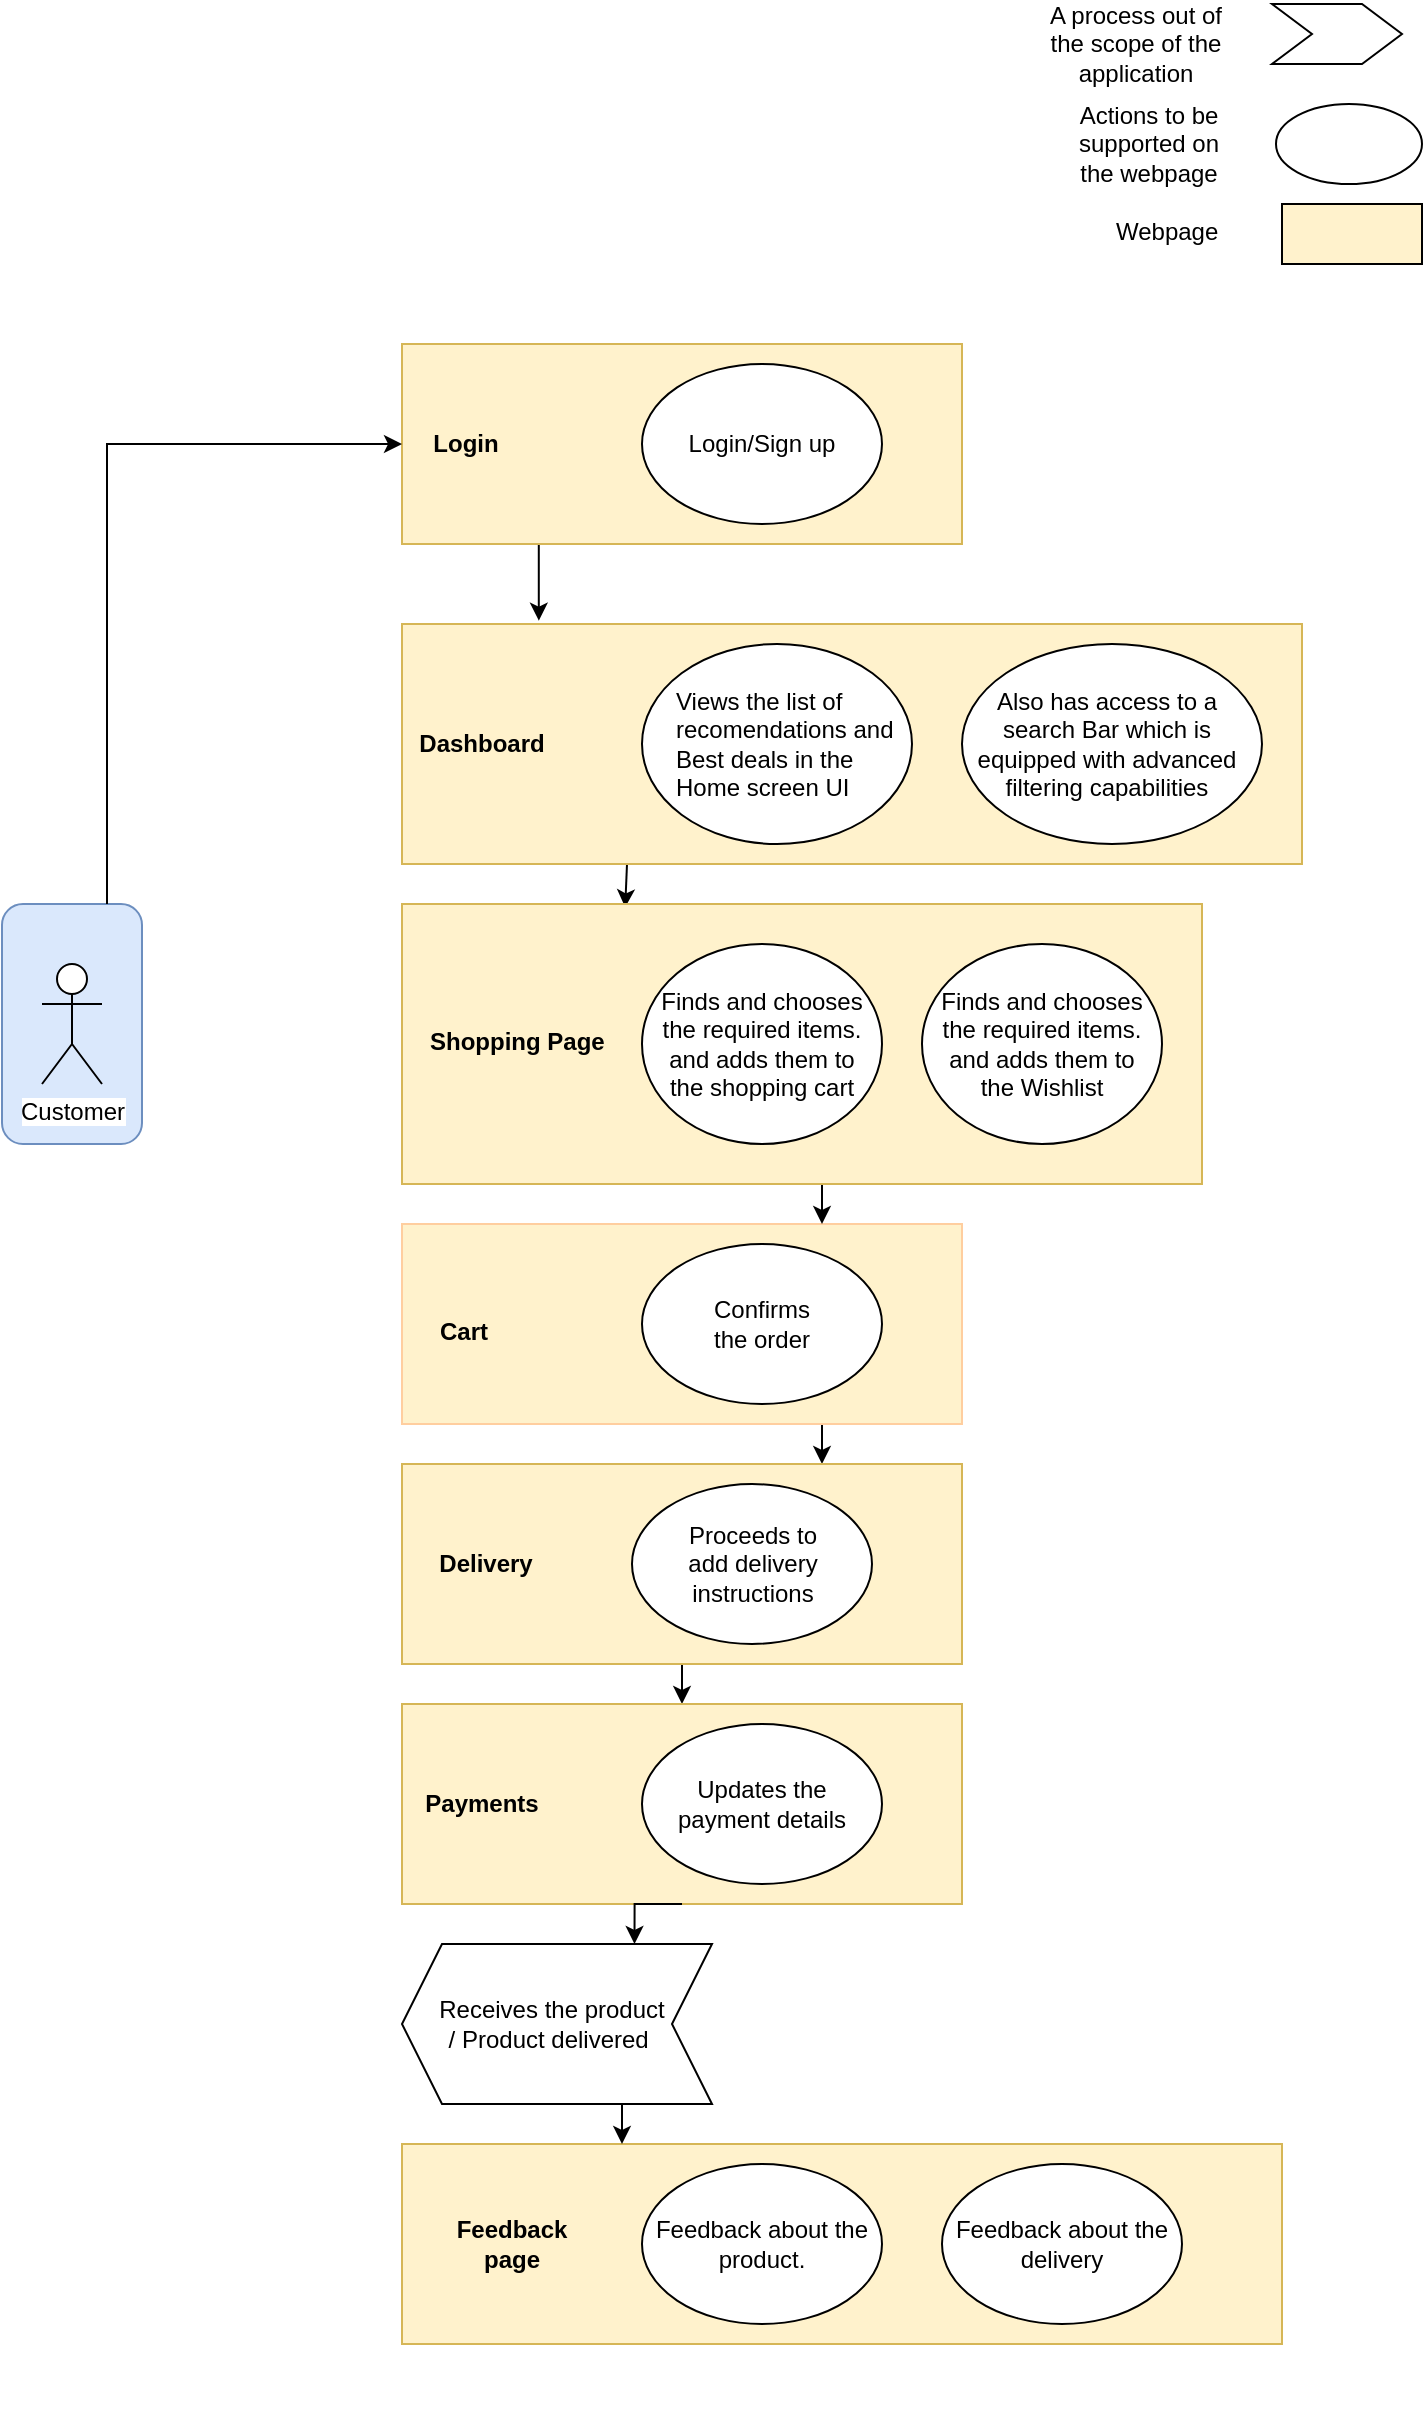 <mxfile version="12.3.2" type="device" pages="1"><diagram id="129X-ychBDiigLBu-Kmn" name="Page-1"><mxGraphModel dx="2370" dy="2450" grid="1" gridSize="10" guides="1" tooltips="1" connect="1" arrows="1" fold="1" page="1" pageScale="1" pageWidth="850" pageHeight="1100" math="0" shadow="0"><root><mxCell id="0"/><mxCell id="1" parent="0"/><mxCell id="P_HHTpu3daHOdObdXbKx-111" style="edgeStyle=orthogonalEdgeStyle;rounded=0;orthogonalLoop=1;jettySize=auto;html=1;exitX=0.75;exitY=1;exitDx=0;exitDy=0;entryX=0.75;entryY=0;entryDx=0;entryDy=0;" edge="1" parent="1" source="P_HHTpu3daHOdObdXbKx-109" target="P_HHTpu3daHOdObdXbKx-75"><mxGeometry relative="1" as="geometry"/></mxCell><mxCell id="P_HHTpu3daHOdObdXbKx-109" value="" style="rounded=0;whiteSpace=wrap;html=1;fillColor=#FFF2CC;strokeColor=#FFCE9F;" vertex="1" parent="1"><mxGeometry x="280" y="440" width="280" height="100" as="geometry"/></mxCell><mxCell id="P_HHTpu3daHOdObdXbKx-106" style="edgeStyle=orthogonalEdgeStyle;rounded=0;orthogonalLoop=1;jettySize=auto;html=1;exitX=0.25;exitY=1;exitDx=0;exitDy=0;entryX=0.152;entryY=-0.014;entryDx=0;entryDy=0;entryPerimeter=0;" edge="1" parent="1" source="P_HHTpu3daHOdObdXbKx-93" target="P_HHTpu3daHOdObdXbKx-91"><mxGeometry relative="1" as="geometry"/></mxCell><mxCell id="P_HHTpu3daHOdObdXbKx-93" value="" style="rounded=0;whiteSpace=wrap;html=1;fillColor=#fff2cc;strokeColor=#d6b656;" vertex="1" parent="1"><mxGeometry x="280" width="280" height="100" as="geometry"/></mxCell><mxCell id="P_HHTpu3daHOdObdXbKx-107" style="edgeStyle=orthogonalEdgeStyle;rounded=0;orthogonalLoop=1;jettySize=auto;html=1;exitX=0.25;exitY=1;exitDx=0;exitDy=0;entryX=0.279;entryY=0.012;entryDx=0;entryDy=0;entryPerimeter=0;" edge="1" parent="1" source="P_HHTpu3daHOdObdXbKx-91" target="P_HHTpu3daHOdObdXbKx-86"><mxGeometry relative="1" as="geometry"/></mxCell><mxCell id="P_HHTpu3daHOdObdXbKx-91" value="" style="rounded=0;whiteSpace=wrap;html=1;fillColor=#fff2cc;strokeColor=#d6b656;" vertex="1" parent="1"><mxGeometry x="280" y="140" width="450" height="120" as="geometry"/></mxCell><mxCell id="P_HHTpu3daHOdObdXbKx-110" style="edgeStyle=orthogonalEdgeStyle;rounded=0;orthogonalLoop=1;jettySize=auto;html=1;exitX=0.5;exitY=1;exitDx=0;exitDy=0;entryX=0.75;entryY=0;entryDx=0;entryDy=0;" edge="1" parent="1" source="P_HHTpu3daHOdObdXbKx-86" target="P_HHTpu3daHOdObdXbKx-109"><mxGeometry relative="1" as="geometry"/></mxCell><mxCell id="P_HHTpu3daHOdObdXbKx-86" value="" style="rounded=0;whiteSpace=wrap;html=1;fillColor=#FFF2CC;strokeColor=#d6b656;" vertex="1" parent="1"><mxGeometry x="280" y="280" width="400" height="140" as="geometry"/></mxCell><mxCell id="P_HHTpu3daHOdObdXbKx-82" value="" style="ellipse;whiteSpace=wrap;html=1;" vertex="1" parent="1"><mxGeometry x="400" y="450" width="120" height="80" as="geometry"/></mxCell><mxCell id="P_HHTpu3daHOdObdXbKx-112" style="edgeStyle=orthogonalEdgeStyle;rounded=0;orthogonalLoop=1;jettySize=auto;html=1;exitX=0.5;exitY=1;exitDx=0;exitDy=0;entryX=0.5;entryY=0;entryDx=0;entryDy=0;" edge="1" parent="1" source="P_HHTpu3daHOdObdXbKx-75" target="P_HHTpu3daHOdObdXbKx-70"><mxGeometry relative="1" as="geometry"/></mxCell><mxCell id="P_HHTpu3daHOdObdXbKx-75" value="" style="rounded=0;whiteSpace=wrap;html=1;fillColor=#fff2cc;strokeColor=#d6b656;" vertex="1" parent="1"><mxGeometry x="280" y="560" width="280" height="100" as="geometry"/></mxCell><mxCell id="P_HHTpu3daHOdObdXbKx-49" value="" style="ellipse;whiteSpace=wrap;html=1;" vertex="1" parent="1"><mxGeometry x="395" y="570" width="120" height="80" as="geometry"/></mxCell><mxCell id="P_HHTpu3daHOdObdXbKx-9" value="" style="group" vertex="1" connectable="0" parent="1"><mxGeometry x="80" y="280" width="70" height="120" as="geometry"/></mxCell><mxCell id="P_HHTpu3daHOdObdXbKx-8" value="" style="group" vertex="1" connectable="0" parent="P_HHTpu3daHOdObdXbKx-9"><mxGeometry width="70" height="120" as="geometry"/></mxCell><mxCell id="P_HHTpu3daHOdObdXbKx-6" value="" style="rounded=1;whiteSpace=wrap;html=1;fillColor=#dae8fc;strokeColor=#6c8ebf;" vertex="1" parent="P_HHTpu3daHOdObdXbKx-8"><mxGeometry width="70" height="120" as="geometry"/></mxCell><mxCell id="P_HHTpu3daHOdObdXbKx-4" value="Customer&lt;br&gt;" style="shape=umlActor;verticalLabelPosition=bottom;labelBackgroundColor=#ffffff;verticalAlign=top;html=1;outlineConnect=0;" vertex="1" parent="P_HHTpu3daHOdObdXbKx-8"><mxGeometry x="20" y="30" width="30" height="60" as="geometry"/></mxCell><mxCell id="P_HHTpu3daHOdObdXbKx-18" value="" style="group" vertex="1" connectable="0" parent="1"><mxGeometry x="322" y="160" width="375" height="120" as="geometry"/></mxCell><mxCell id="P_HHTpu3daHOdObdXbKx-30" value="" style="ellipse;whiteSpace=wrap;html=1;" vertex="1" parent="P_HHTpu3daHOdObdXbKx-18"><mxGeometry x="78" y="-10" width="135" height="100" as="geometry"/></mxCell><mxCell id="P_HHTpu3daHOdObdXbKx-21" style="edgeStyle=orthogonalEdgeStyle;rounded=0;orthogonalLoop=1;jettySize=auto;html=1;exitX=0.5;exitY=1;exitDx=0;exitDy=0;" edge="1" parent="P_HHTpu3daHOdObdXbKx-18"><mxGeometry relative="1" as="geometry"><mxPoint x="209" y="170" as="sourcePoint"/><mxPoint x="209" y="170" as="targetPoint"/></mxGeometry></mxCell><mxCell id="P_HHTpu3daHOdObdXbKx-35" value="" style="group" vertex="1" connectable="0" parent="P_HHTpu3daHOdObdXbKx-18"><mxGeometry x="238" y="-20" width="150" height="110" as="geometry"/></mxCell><mxCell id="P_HHTpu3daHOdObdXbKx-34" value="" style="ellipse;whiteSpace=wrap;html=1;" vertex="1" parent="P_HHTpu3daHOdObdXbKx-35"><mxGeometry y="10" width="150" height="100" as="geometry"/></mxCell><mxCell id="P_HHTpu3daHOdObdXbKx-33" value="Also has access to a search Bar which is equipped with advanced filtering capabilities" style="text;html=1;strokeColor=none;fillColor=none;align=center;verticalAlign=middle;whiteSpace=wrap;rounded=0;" vertex="1" parent="P_HHTpu3daHOdObdXbKx-35"><mxGeometry x="5" y="50" width="135" height="20" as="geometry"/></mxCell><mxCell id="P_HHTpu3daHOdObdXbKx-89" value="Views the list of&lt;br&gt;recomendations&amp;nbsp;and&lt;br&gt;Best deals in the &lt;br&gt;Home screen UI" style="text;html=1;" vertex="1" parent="P_HHTpu3daHOdObdXbKx-18"><mxGeometry x="93" y="5" width="80" height="60" as="geometry"/></mxCell><mxCell id="P_HHTpu3daHOdObdXbKx-29" value="" style="ellipse;whiteSpace=wrap;html=1;" vertex="1" parent="1"><mxGeometry x="400" y="10" width="120" height="80" as="geometry"/></mxCell><mxCell id="P_HHTpu3daHOdObdXbKx-31" value="Login/Sign up" style="text;html=1;strokeColor=none;fillColor=none;align=center;verticalAlign=middle;whiteSpace=wrap;rounded=0;" vertex="1" parent="1"><mxGeometry x="415" y="40" width="90" height="20" as="geometry"/></mxCell><mxCell id="P_HHTpu3daHOdObdXbKx-43" value="" style="group" vertex="1" connectable="0" parent="1"><mxGeometry x="400" y="300" width="120" height="100" as="geometry"/></mxCell><mxCell id="P_HHTpu3daHOdObdXbKx-39" value="" style="ellipse;whiteSpace=wrap;html=1;" vertex="1" parent="P_HHTpu3daHOdObdXbKx-43"><mxGeometry width="120" height="100" as="geometry"/></mxCell><mxCell id="P_HHTpu3daHOdObdXbKx-38" value="Finds and chooses the required items. and adds them to the shopping cart" style="text;html=1;strokeColor=none;fillColor=none;align=center;verticalAlign=middle;whiteSpace=wrap;rounded=0;" vertex="1" parent="P_HHTpu3daHOdObdXbKx-43"><mxGeometry x="5" y="40" width="110" height="20" as="geometry"/></mxCell><mxCell id="P_HHTpu3daHOdObdXbKx-44" value="" style="group" vertex="1" connectable="0" parent="1"><mxGeometry x="540" y="300" width="120" height="100" as="geometry"/></mxCell><mxCell id="P_HHTpu3daHOdObdXbKx-45" value="" style="ellipse;whiteSpace=wrap;html=1;" vertex="1" parent="P_HHTpu3daHOdObdXbKx-44"><mxGeometry width="120" height="100" as="geometry"/></mxCell><mxCell id="P_HHTpu3daHOdObdXbKx-46" value="Finds and chooses the required items. and adds them to the Wishlist" style="text;html=1;strokeColor=none;fillColor=none;align=center;verticalAlign=middle;whiteSpace=wrap;rounded=0;" vertex="1" parent="P_HHTpu3daHOdObdXbKx-44"><mxGeometry x="5" y="40" width="110" height="20" as="geometry"/></mxCell><mxCell id="P_HHTpu3daHOdObdXbKx-48" value="Proceeds to add delivery instructions" style="text;html=1;strokeColor=none;fillColor=none;align=center;verticalAlign=middle;whiteSpace=wrap;rounded=0;" vertex="1" parent="1"><mxGeometry x="417.5" y="600" width="75" height="20" as="geometry"/></mxCell><mxCell id="P_HHTpu3daHOdObdXbKx-77" value="" style="group" vertex="1" connectable="0" parent="1"><mxGeometry x="280" y="660" width="440" height="380" as="geometry"/></mxCell><mxCell id="P_HHTpu3daHOdObdXbKx-76" value="" style="group" vertex="1" connectable="0" parent="P_HHTpu3daHOdObdXbKx-77"><mxGeometry width="440" height="380" as="geometry"/></mxCell><mxCell id="P_HHTpu3daHOdObdXbKx-73" value="" style="group" vertex="1" connectable="0" parent="P_HHTpu3daHOdObdXbKx-76"><mxGeometry y="240" width="440" height="140" as="geometry"/></mxCell><mxCell id="P_HHTpu3daHOdObdXbKx-80" value="" style="group" vertex="1" connectable="0" parent="P_HHTpu3daHOdObdXbKx-73"><mxGeometry width="440" height="100" as="geometry"/></mxCell><mxCell id="P_HHTpu3daHOdObdXbKx-66" value="" style="rounded=0;whiteSpace=wrap;html=1;fillColor=#fff2cc;strokeColor=#d6b656;" vertex="1" parent="P_HHTpu3daHOdObdXbKx-80"><mxGeometry width="440" height="100" as="geometry"/></mxCell><mxCell id="P_HHTpu3daHOdObdXbKx-67" value="&lt;b&gt;Feedback page&lt;/b&gt;" style="text;html=1;strokeColor=none;fillColor=none;align=center;verticalAlign=middle;whiteSpace=wrap;rounded=0;" vertex="1" parent="P_HHTpu3daHOdObdXbKx-80"><mxGeometry x="20" y="40" width="70" height="20" as="geometry"/></mxCell><mxCell id="P_HHTpu3daHOdObdXbKx-62" value="" style="group" vertex="1" connectable="0" parent="P_HHTpu3daHOdObdXbKx-80"><mxGeometry x="120" y="10" width="120" height="80" as="geometry"/></mxCell><mxCell id="P_HHTpu3daHOdObdXbKx-59" value="" style="ellipse;whiteSpace=wrap;html=1;" vertex="1" parent="P_HHTpu3daHOdObdXbKx-62"><mxGeometry width="120" height="80" as="geometry"/></mxCell><mxCell id="P_HHTpu3daHOdObdXbKx-60" value="Feedback about the product." style="text;html=1;strokeColor=none;fillColor=none;align=center;verticalAlign=middle;whiteSpace=wrap;rounded=0;" vertex="1" parent="P_HHTpu3daHOdObdXbKx-62"><mxGeometry x="5" y="30" width="110" height="20" as="geometry"/></mxCell><mxCell id="P_HHTpu3daHOdObdXbKx-63" value="" style="group" vertex="1" connectable="0" parent="P_HHTpu3daHOdObdXbKx-80"><mxGeometry x="270" y="10" width="120" height="80" as="geometry"/></mxCell><mxCell id="P_HHTpu3daHOdObdXbKx-64" value="" style="ellipse;whiteSpace=wrap;html=1;" vertex="1" parent="P_HHTpu3daHOdObdXbKx-63"><mxGeometry width="120" height="80" as="geometry"/></mxCell><mxCell id="P_HHTpu3daHOdObdXbKx-65" value="Feedback about the delivery" style="text;html=1;strokeColor=none;fillColor=none;align=center;verticalAlign=middle;whiteSpace=wrap;rounded=0;" vertex="1" parent="P_HHTpu3daHOdObdXbKx-63"><mxGeometry x="5" y="30" width="110" height="20" as="geometry"/></mxCell><mxCell id="P_HHTpu3daHOdObdXbKx-79" value="" style="group" vertex="1" connectable="0" parent="P_HHTpu3daHOdObdXbKx-76"><mxGeometry y="140" width="155" height="80" as="geometry"/></mxCell><mxCell id="P_HHTpu3daHOdObdXbKx-74" value="" style="shape=step;perimeter=stepPerimeter;whiteSpace=wrap;html=1;fixedSize=1;size=20;rotation=180;" vertex="1" parent="P_HHTpu3daHOdObdXbKx-79"><mxGeometry width="155" height="80" as="geometry"/></mxCell><mxCell id="P_HHTpu3daHOdObdXbKx-54" value="Receives the product / Product delivered&amp;nbsp;" style="text;html=1;strokeColor=none;fillColor=none;align=center;verticalAlign=middle;whiteSpace=wrap;rounded=0;" vertex="1" parent="P_HHTpu3daHOdObdXbKx-79"><mxGeometry x="15" y="30" width="120" height="20" as="geometry"/></mxCell><mxCell id="P_HHTpu3daHOdObdXbKx-72" value="" style="group" vertex="1" connectable="0" parent="P_HHTpu3daHOdObdXbKx-76"><mxGeometry y="20" width="300" height="110" as="geometry"/></mxCell><mxCell id="P_HHTpu3daHOdObdXbKx-70" value="" style="rounded=0;whiteSpace=wrap;html=1;fillColor=#fff2cc;strokeColor=#d6b656;" vertex="1" parent="P_HHTpu3daHOdObdXbKx-72"><mxGeometry width="280" height="100" as="geometry"/></mxCell><mxCell id="P_HHTpu3daHOdObdXbKx-52" value="" style="group" vertex="1" connectable="0" parent="P_HHTpu3daHOdObdXbKx-72"><mxGeometry x="120" y="10" width="120" height="80" as="geometry"/></mxCell><mxCell id="P_HHTpu3daHOdObdXbKx-51" value="" style="ellipse;whiteSpace=wrap;html=1;" vertex="1" parent="P_HHTpu3daHOdObdXbKx-52"><mxGeometry width="120" height="80" as="geometry"/></mxCell><mxCell id="P_HHTpu3daHOdObdXbKx-50" value="Updates the payment details" style="text;html=1;strokeColor=none;fillColor=none;align=center;verticalAlign=middle;whiteSpace=wrap;rounded=0;" vertex="1" parent="P_HHTpu3daHOdObdXbKx-52"><mxGeometry x="15" y="20" width="90" height="40" as="geometry"/></mxCell><mxCell id="P_HHTpu3daHOdObdXbKx-71" value="&lt;b&gt;Payments&lt;/b&gt;" style="text;html=1;strokeColor=none;fillColor=none;align=center;verticalAlign=middle;whiteSpace=wrap;rounded=0;" vertex="1" parent="P_HHTpu3daHOdObdXbKx-72"><mxGeometry x="20" y="40" width="40" height="20" as="geometry"/></mxCell><mxCell id="P_HHTpu3daHOdObdXbKx-115" style="edgeStyle=orthogonalEdgeStyle;rounded=0;orthogonalLoop=1;jettySize=auto;html=1;exitX=0.5;exitY=1;exitDx=0;exitDy=0;entryX=0.25;entryY=1;entryDx=0;entryDy=0;" edge="1" parent="P_HHTpu3daHOdObdXbKx-76" source="P_HHTpu3daHOdObdXbKx-70" target="P_HHTpu3daHOdObdXbKx-74"><mxGeometry relative="1" as="geometry"/></mxCell><mxCell id="P_HHTpu3daHOdObdXbKx-116" style="edgeStyle=orthogonalEdgeStyle;rounded=0;orthogonalLoop=1;jettySize=auto;html=1;exitX=0.25;exitY=0;exitDx=0;exitDy=0;entryX=0.25;entryY=0;entryDx=0;entryDy=0;" edge="1" parent="P_HHTpu3daHOdObdXbKx-76" source="P_HHTpu3daHOdObdXbKx-74" target="P_HHTpu3daHOdObdXbKx-66"><mxGeometry relative="1" as="geometry"/></mxCell><mxCell id="P_HHTpu3daHOdObdXbKx-78" value="&lt;b&gt;Delivery&lt;/b&gt;" style="text;html=1;strokeColor=none;fillColor=none;align=center;verticalAlign=middle;whiteSpace=wrap;rounded=0;" vertex="1" parent="1"><mxGeometry x="302" y="600" width="40" height="20" as="geometry"/></mxCell><mxCell id="P_HHTpu3daHOdObdXbKx-81" value="Confirms the order" style="text;html=1;strokeColor=none;fillColor=none;align=center;verticalAlign=middle;whiteSpace=wrap;rounded=0;" vertex="1" parent="1"><mxGeometry x="428" y="480" width="64" height="20" as="geometry"/></mxCell><mxCell id="P_HHTpu3daHOdObdXbKx-85" value="&lt;b&gt;Cart&lt;/b&gt;" style="text;html=1;" vertex="1" parent="1"><mxGeometry x="297" y="480" width="50" height="30" as="geometry"/></mxCell><mxCell id="P_HHTpu3daHOdObdXbKx-88" value="&lt;b&gt;Shopping Page&lt;/b&gt;" style="text;html=1;" vertex="1" parent="1"><mxGeometry x="292" y="335" width="50" height="30" as="geometry"/></mxCell><mxCell id="P_HHTpu3daHOdObdXbKx-92" value="&lt;b&gt;Dashboard&lt;/b&gt;" style="text;html=1;strokeColor=none;fillColor=none;align=center;verticalAlign=middle;whiteSpace=wrap;rounded=0;" vertex="1" parent="1"><mxGeometry x="300" y="190" width="40" height="20" as="geometry"/></mxCell><mxCell id="P_HHTpu3daHOdObdXbKx-95" value="&lt;b&gt;Login&lt;/b&gt;" style="text;html=1;strokeColor=none;fillColor=none;align=center;verticalAlign=middle;whiteSpace=wrap;rounded=0;" vertex="1" parent="1"><mxGeometry x="292" y="40" width="40" height="20" as="geometry"/></mxCell><mxCell id="P_HHTpu3daHOdObdXbKx-97" value="" style="rounded=0;whiteSpace=wrap;html=1;fillColor=#FFF2CC;" vertex="1" parent="1"><mxGeometry x="720" y="-70" width="70" height="30" as="geometry"/></mxCell><mxCell id="P_HHTpu3daHOdObdXbKx-99" value="Webpage" style="text;html=1;" vertex="1" parent="1"><mxGeometry x="635" y="-70" width="80" height="30" as="geometry"/></mxCell><mxCell id="P_HHTpu3daHOdObdXbKx-100" value="" style="ellipse;whiteSpace=wrap;html=1;" vertex="1" parent="1"><mxGeometry x="717" y="-120" width="73" height="40" as="geometry"/></mxCell><mxCell id="P_HHTpu3daHOdObdXbKx-101" value="Actions to be supported on the webpage" style="text;html=1;strokeColor=none;fillColor=none;align=center;verticalAlign=middle;whiteSpace=wrap;rounded=0;" vertex="1" parent="1"><mxGeometry x="610" y="-110" width="87" height="20" as="geometry"/></mxCell><mxCell id="P_HHTpu3daHOdObdXbKx-105" style="edgeStyle=orthogonalEdgeStyle;rounded=0;orthogonalLoop=1;jettySize=auto;html=1;exitX=0.75;exitY=0;exitDx=0;exitDy=0;entryX=0;entryY=0.5;entryDx=0;entryDy=0;" edge="1" parent="1" source="P_HHTpu3daHOdObdXbKx-6" target="P_HHTpu3daHOdObdXbKx-93"><mxGeometry relative="1" as="geometry"/></mxCell><mxCell id="P_HHTpu3daHOdObdXbKx-113" value="" style="shape=step;perimeter=stepPerimeter;whiteSpace=wrap;html=1;fixedSize=1;" vertex="1" parent="1"><mxGeometry x="715" y="-170" width="65" height="30" as="geometry"/></mxCell><mxCell id="P_HHTpu3daHOdObdXbKx-114" value="A process out of the scope of the application" style="text;html=1;strokeColor=none;fillColor=none;align=center;verticalAlign=middle;whiteSpace=wrap;rounded=0;" vertex="1" parent="1"><mxGeometry x="597" y="-160" width="100" height="20" as="geometry"/></mxCell></root></mxGraphModel></diagram></mxfile>